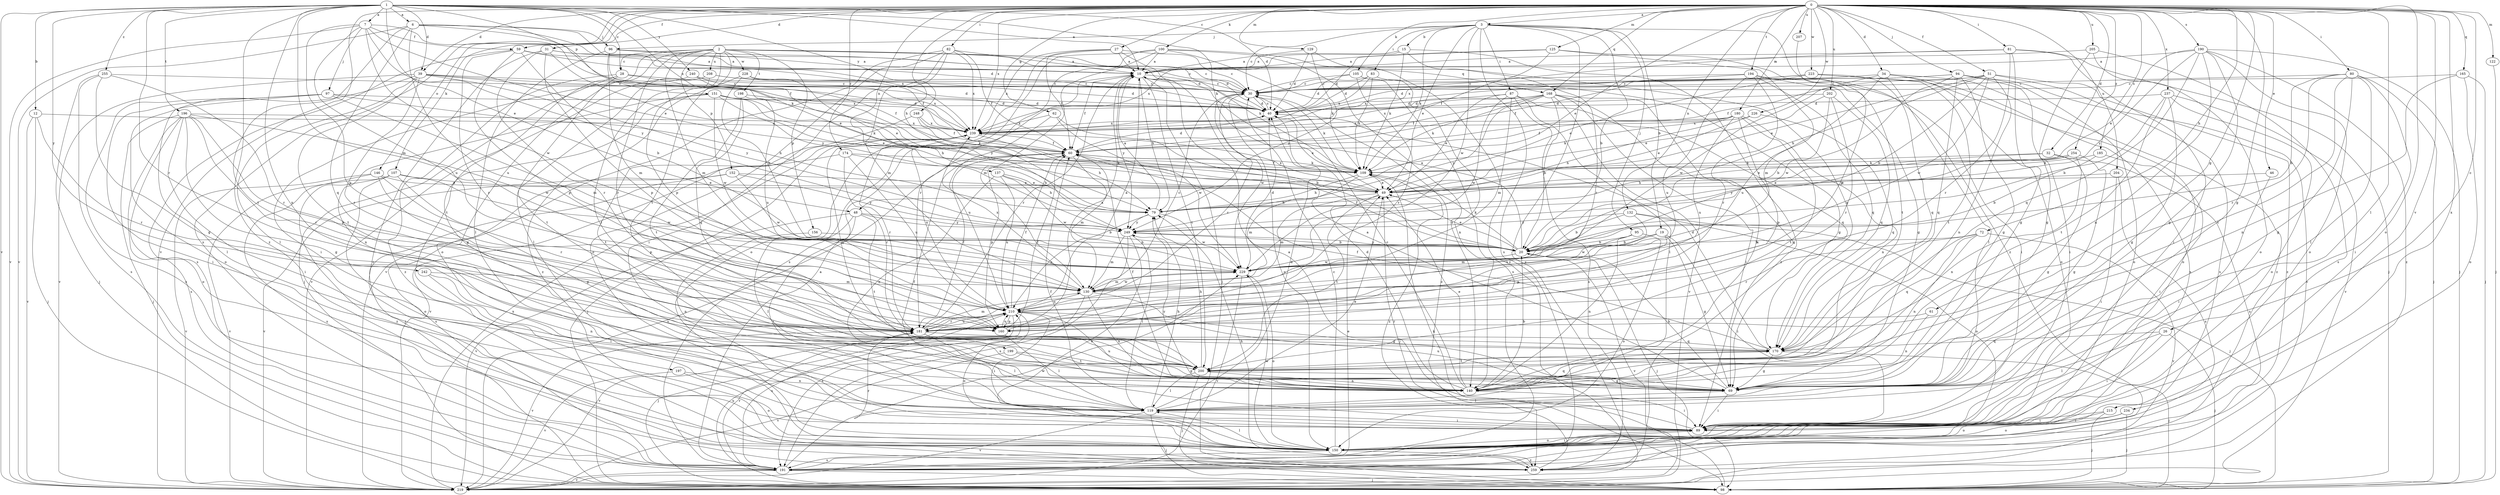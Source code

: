 strict digraph  {
0;
1;
2;
3;
6;
7;
10;
12;
15;
19;
20;
26;
27;
28;
30;
31;
32;
34;
39;
40;
46;
48;
49;
51;
59;
60;
61;
62;
69;
72;
79;
80;
81;
82;
83;
87;
89;
94;
95;
96;
97;
98;
100;
105;
107;
109;
119;
122;
125;
129;
130;
132;
137;
140;
146;
150;
151;
152;
156;
160;
165;
168;
170;
174;
180;
181;
185;
190;
191;
194;
196;
197;
198;
199;
200;
202;
204;
205;
207;
208;
210;
215;
219;
223;
226;
228;
229;
234;
237;
239;
240;
242;
248;
249;
254;
255;
259;
0 -> 3  [label=a];
0 -> 26  [label=c];
0 -> 27  [label=c];
0 -> 31  [label=d];
0 -> 32  [label=d];
0 -> 34  [label=d];
0 -> 39  [label=d];
0 -> 46  [label=e];
0 -> 48  [label=e];
0 -> 51  [label=f];
0 -> 59  [label=f];
0 -> 61  [label=g];
0 -> 62  [label=g];
0 -> 69  [label=g];
0 -> 72  [label=h];
0 -> 79  [label=h];
0 -> 80  [label=i];
0 -> 81  [label=i];
0 -> 82  [label=i];
0 -> 94  [label=j];
0 -> 100  [label=k];
0 -> 105  [label=k];
0 -> 107  [label=k];
0 -> 119  [label=l];
0 -> 122  [label=m];
0 -> 125  [label=m];
0 -> 129  [label=m];
0 -> 132  [label=n];
0 -> 137  [label=n];
0 -> 146  [label=o];
0 -> 150  [label=o];
0 -> 165  [label=q];
0 -> 168  [label=q];
0 -> 174  [label=r];
0 -> 180  [label=r];
0 -> 185  [label=s];
0 -> 190  [label=s];
0 -> 191  [label=s];
0 -> 194  [label=t];
0 -> 202  [label=u];
0 -> 204  [label=u];
0 -> 205  [label=u];
0 -> 207  [label=u];
0 -> 215  [label=v];
0 -> 219  [label=v];
0 -> 223  [label=w];
0 -> 226  [label=w];
0 -> 234  [label=x];
0 -> 237  [label=x];
0 -> 239  [label=x];
0 -> 254  [label=z];
1 -> 6  [label=a];
1 -> 7  [label=a];
1 -> 10  [label=a];
1 -> 12  [label=b];
1 -> 28  [label=c];
1 -> 39  [label=d];
1 -> 40  [label=d];
1 -> 48  [label=e];
1 -> 109  [label=k];
1 -> 130  [label=m];
1 -> 140  [label=n];
1 -> 151  [label=p];
1 -> 181  [label=r];
1 -> 196  [label=t];
1 -> 219  [label=v];
1 -> 239  [label=x];
1 -> 240  [label=y];
1 -> 242  [label=y];
1 -> 248  [label=y];
1 -> 255  [label=z];
1 -> 259  [label=z];
2 -> 28  [label=c];
2 -> 30  [label=c];
2 -> 40  [label=d];
2 -> 130  [label=m];
2 -> 150  [label=o];
2 -> 152  [label=p];
2 -> 156  [label=p];
2 -> 160  [label=p];
2 -> 168  [label=q];
2 -> 181  [label=r];
2 -> 197  [label=t];
2 -> 198  [label=t];
2 -> 199  [label=t];
2 -> 208  [label=u];
2 -> 228  [label=w];
3 -> 15  [label=b];
3 -> 19  [label=b];
3 -> 20  [label=b];
3 -> 30  [label=c];
3 -> 49  [label=e];
3 -> 83  [label=i];
3 -> 87  [label=i];
3 -> 95  [label=j];
3 -> 96  [label=j];
3 -> 109  [label=k];
3 -> 191  [label=s];
3 -> 219  [label=v];
3 -> 229  [label=w];
3 -> 259  [label=z];
6 -> 40  [label=d];
6 -> 96  [label=j];
6 -> 109  [label=k];
6 -> 170  [label=q];
6 -> 200  [label=t];
6 -> 210  [label=u];
6 -> 219  [label=v];
6 -> 239  [label=x];
7 -> 49  [label=e];
7 -> 59  [label=f];
7 -> 60  [label=f];
7 -> 97  [label=j];
7 -> 160  [label=p];
7 -> 210  [label=u];
7 -> 219  [label=v];
7 -> 229  [label=w];
7 -> 249  [label=y];
10 -> 30  [label=c];
10 -> 60  [label=f];
10 -> 79  [label=h];
10 -> 98  [label=j];
10 -> 181  [label=r];
10 -> 200  [label=t];
10 -> 249  [label=y];
12 -> 98  [label=j];
12 -> 181  [label=r];
12 -> 219  [label=v];
12 -> 239  [label=x];
15 -> 10  [label=a];
15 -> 109  [label=k];
15 -> 181  [label=r];
15 -> 239  [label=x];
15 -> 259  [label=z];
19 -> 20  [label=b];
19 -> 69  [label=g];
19 -> 89  [label=i];
19 -> 160  [label=p];
19 -> 229  [label=w];
20 -> 10  [label=a];
20 -> 49  [label=e];
20 -> 60  [label=f];
20 -> 98  [label=j];
20 -> 109  [label=k];
20 -> 219  [label=v];
20 -> 229  [label=w];
20 -> 249  [label=y];
26 -> 89  [label=i];
26 -> 98  [label=j];
26 -> 119  [label=l];
26 -> 170  [label=q];
27 -> 10  [label=a];
27 -> 30  [label=c];
27 -> 60  [label=f];
27 -> 109  [label=k];
27 -> 150  [label=o];
27 -> 239  [label=x];
28 -> 30  [label=c];
28 -> 49  [label=e];
28 -> 98  [label=j];
28 -> 200  [label=t];
28 -> 259  [label=z];
30 -> 40  [label=d];
30 -> 109  [label=k];
30 -> 150  [label=o];
30 -> 229  [label=w];
31 -> 10  [label=a];
31 -> 30  [label=c];
31 -> 160  [label=p];
31 -> 181  [label=r];
31 -> 249  [label=y];
31 -> 259  [label=z];
32 -> 49  [label=e];
32 -> 69  [label=g];
32 -> 109  [label=k];
32 -> 191  [label=s];
34 -> 30  [label=c];
34 -> 119  [label=l];
34 -> 150  [label=o];
34 -> 191  [label=s];
34 -> 210  [label=u];
34 -> 229  [label=w];
34 -> 259  [label=z];
39 -> 30  [label=c];
39 -> 40  [label=d];
39 -> 119  [label=l];
39 -> 150  [label=o];
39 -> 181  [label=r];
39 -> 200  [label=t];
39 -> 219  [label=v];
39 -> 239  [label=x];
39 -> 249  [label=y];
40 -> 30  [label=c];
40 -> 49  [label=e];
40 -> 239  [label=x];
46 -> 49  [label=e];
46 -> 89  [label=i];
48 -> 20  [label=b];
48 -> 89  [label=i];
48 -> 119  [label=l];
48 -> 200  [label=t];
48 -> 219  [label=v];
48 -> 249  [label=y];
49 -> 79  [label=h];
49 -> 98  [label=j];
49 -> 130  [label=m];
49 -> 200  [label=t];
49 -> 239  [label=x];
51 -> 20  [label=b];
51 -> 30  [label=c];
51 -> 49  [label=e];
51 -> 60  [label=f];
51 -> 79  [label=h];
51 -> 140  [label=n];
51 -> 191  [label=s];
51 -> 229  [label=w];
51 -> 259  [label=z];
59 -> 10  [label=a];
59 -> 20  [label=b];
59 -> 60  [label=f];
59 -> 160  [label=p];
59 -> 181  [label=r];
59 -> 191  [label=s];
60 -> 40  [label=d];
60 -> 109  [label=k];
60 -> 130  [label=m];
60 -> 160  [label=p];
60 -> 219  [label=v];
61 -> 140  [label=n];
61 -> 181  [label=r];
62 -> 20  [label=b];
62 -> 210  [label=u];
62 -> 229  [label=w];
62 -> 239  [label=x];
69 -> 10  [label=a];
69 -> 20  [label=b];
69 -> 89  [label=i];
69 -> 119  [label=l];
69 -> 210  [label=u];
72 -> 20  [label=b];
72 -> 140  [label=n];
72 -> 170  [label=q];
72 -> 181  [label=r];
72 -> 219  [label=v];
79 -> 10  [label=a];
79 -> 210  [label=u];
79 -> 229  [label=w];
79 -> 249  [label=y];
80 -> 20  [label=b];
80 -> 30  [label=c];
80 -> 69  [label=g];
80 -> 89  [label=i];
80 -> 98  [label=j];
80 -> 119  [label=l];
80 -> 181  [label=r];
80 -> 200  [label=t];
81 -> 10  [label=a];
81 -> 69  [label=g];
81 -> 89  [label=i];
81 -> 98  [label=j];
81 -> 181  [label=r];
81 -> 239  [label=x];
82 -> 10  [label=a];
82 -> 60  [label=f];
82 -> 89  [label=i];
82 -> 130  [label=m];
82 -> 150  [label=o];
82 -> 219  [label=v];
82 -> 239  [label=x];
83 -> 30  [label=c];
83 -> 40  [label=d];
83 -> 69  [label=g];
83 -> 109  [label=k];
83 -> 239  [label=x];
87 -> 40  [label=d];
87 -> 49  [label=e];
87 -> 119  [label=l];
87 -> 130  [label=m];
87 -> 170  [label=q];
87 -> 191  [label=s];
87 -> 229  [label=w];
89 -> 10  [label=a];
89 -> 60  [label=f];
89 -> 150  [label=o];
94 -> 30  [label=c];
94 -> 60  [label=f];
94 -> 69  [label=g];
94 -> 89  [label=i];
94 -> 150  [label=o];
94 -> 170  [label=q];
94 -> 219  [label=v];
94 -> 229  [label=w];
95 -> 20  [label=b];
95 -> 130  [label=m];
95 -> 140  [label=n];
95 -> 150  [label=o];
96 -> 10  [label=a];
96 -> 40  [label=d];
96 -> 49  [label=e];
96 -> 119  [label=l];
96 -> 130  [label=m];
97 -> 40  [label=d];
97 -> 79  [label=h];
97 -> 89  [label=i];
97 -> 119  [label=l];
97 -> 130  [label=m];
97 -> 259  [label=z];
98 -> 109  [label=k];
98 -> 210  [label=u];
100 -> 10  [label=a];
100 -> 109  [label=k];
100 -> 130  [label=m];
100 -> 140  [label=n];
100 -> 181  [label=r];
100 -> 191  [label=s];
100 -> 259  [label=z];
105 -> 30  [label=c];
105 -> 40  [label=d];
105 -> 140  [label=n];
105 -> 181  [label=r];
105 -> 191  [label=s];
107 -> 49  [label=e];
107 -> 69  [label=g];
107 -> 150  [label=o];
107 -> 219  [label=v];
107 -> 229  [label=w];
107 -> 259  [label=z];
109 -> 49  [label=e];
109 -> 60  [label=f];
109 -> 79  [label=h];
109 -> 130  [label=m];
109 -> 259  [label=z];
119 -> 40  [label=d];
119 -> 49  [label=e];
119 -> 60  [label=f];
119 -> 79  [label=h];
119 -> 89  [label=i];
119 -> 98  [label=j];
119 -> 219  [label=v];
122 -> 98  [label=j];
125 -> 10  [label=a];
125 -> 40  [label=d];
125 -> 60  [label=f];
125 -> 130  [label=m];
125 -> 200  [label=t];
129 -> 10  [label=a];
129 -> 40  [label=d];
129 -> 170  [label=q];
129 -> 249  [label=y];
130 -> 30  [label=c];
130 -> 69  [label=g];
130 -> 140  [label=n];
130 -> 191  [label=s];
130 -> 210  [label=u];
130 -> 229  [label=w];
130 -> 239  [label=x];
132 -> 20  [label=b];
132 -> 98  [label=j];
132 -> 150  [label=o];
132 -> 210  [label=u];
132 -> 249  [label=y];
137 -> 49  [label=e];
137 -> 79  [label=h];
137 -> 140  [label=n];
137 -> 210  [label=u];
137 -> 229  [label=w];
140 -> 20  [label=b];
140 -> 30  [label=c];
140 -> 40  [label=d];
140 -> 49  [label=e];
140 -> 60  [label=f];
140 -> 89  [label=i];
140 -> 170  [label=q];
140 -> 210  [label=u];
140 -> 249  [label=y];
146 -> 49  [label=e];
146 -> 160  [label=p];
146 -> 181  [label=r];
146 -> 191  [label=s];
146 -> 219  [label=v];
150 -> 30  [label=c];
150 -> 89  [label=i];
150 -> 119  [label=l];
150 -> 181  [label=r];
150 -> 191  [label=s];
150 -> 229  [label=w];
150 -> 259  [label=z];
151 -> 40  [label=d];
151 -> 49  [label=e];
151 -> 69  [label=g];
151 -> 79  [label=h];
151 -> 109  [label=k];
151 -> 140  [label=n];
151 -> 229  [label=w];
152 -> 49  [label=e];
152 -> 191  [label=s];
152 -> 219  [label=v];
152 -> 229  [label=w];
152 -> 249  [label=y];
156 -> 20  [label=b];
156 -> 140  [label=n];
160 -> 10  [label=a];
160 -> 60  [label=f];
160 -> 119  [label=l];
160 -> 210  [label=u];
165 -> 30  [label=c];
165 -> 98  [label=j];
165 -> 140  [label=n];
165 -> 150  [label=o];
168 -> 20  [label=b];
168 -> 40  [label=d];
168 -> 60  [label=f];
168 -> 69  [label=g];
168 -> 89  [label=i];
168 -> 109  [label=k];
168 -> 140  [label=n];
168 -> 219  [label=v];
168 -> 239  [label=x];
168 -> 249  [label=y];
170 -> 40  [label=d];
170 -> 60  [label=f];
170 -> 69  [label=g];
170 -> 98  [label=j];
170 -> 200  [label=t];
174 -> 79  [label=h];
174 -> 98  [label=j];
174 -> 109  [label=k];
174 -> 181  [label=r];
174 -> 210  [label=u];
180 -> 60  [label=f];
180 -> 79  [label=h];
180 -> 109  [label=k];
180 -> 140  [label=n];
180 -> 160  [label=p];
180 -> 200  [label=t];
180 -> 210  [label=u];
180 -> 239  [label=x];
181 -> 30  [label=c];
181 -> 60  [label=f];
181 -> 119  [label=l];
181 -> 130  [label=m];
181 -> 170  [label=q];
181 -> 210  [label=u];
181 -> 219  [label=v];
185 -> 20  [label=b];
185 -> 89  [label=i];
185 -> 109  [label=k];
190 -> 10  [label=a];
190 -> 49  [label=e];
190 -> 69  [label=g];
190 -> 98  [label=j];
190 -> 140  [label=n];
190 -> 150  [label=o];
190 -> 170  [label=q];
190 -> 249  [label=y];
190 -> 259  [label=z];
191 -> 10  [label=a];
191 -> 49  [label=e];
191 -> 98  [label=j];
191 -> 181  [label=r];
191 -> 210  [label=u];
191 -> 219  [label=v];
191 -> 229  [label=w];
194 -> 30  [label=c];
194 -> 69  [label=g];
194 -> 89  [label=i];
194 -> 170  [label=q];
194 -> 181  [label=r];
194 -> 210  [label=u];
194 -> 239  [label=x];
196 -> 69  [label=g];
196 -> 89  [label=i];
196 -> 98  [label=j];
196 -> 150  [label=o];
196 -> 160  [label=p];
196 -> 181  [label=r];
196 -> 191  [label=s];
196 -> 229  [label=w];
196 -> 239  [label=x];
197 -> 140  [label=n];
197 -> 150  [label=o];
197 -> 219  [label=v];
198 -> 40  [label=d];
198 -> 170  [label=q];
198 -> 200  [label=t];
198 -> 210  [label=u];
199 -> 69  [label=g];
199 -> 200  [label=t];
199 -> 219  [label=v];
200 -> 69  [label=g];
200 -> 79  [label=h];
200 -> 98  [label=j];
200 -> 119  [label=l];
200 -> 140  [label=n];
202 -> 20  [label=b];
202 -> 40  [label=d];
202 -> 49  [label=e];
202 -> 170  [label=q];
202 -> 181  [label=r];
204 -> 49  [label=e];
204 -> 89  [label=i];
204 -> 191  [label=s];
205 -> 10  [label=a];
205 -> 69  [label=g];
205 -> 150  [label=o];
205 -> 191  [label=s];
207 -> 160  [label=p];
208 -> 30  [label=c];
208 -> 40  [label=d];
208 -> 119  [label=l];
208 -> 200  [label=t];
208 -> 219  [label=v];
210 -> 10  [label=a];
210 -> 60  [label=f];
210 -> 89  [label=i];
210 -> 98  [label=j];
210 -> 150  [label=o];
210 -> 160  [label=p];
210 -> 181  [label=r];
210 -> 219  [label=v];
215 -> 89  [label=i];
215 -> 98  [label=j];
215 -> 150  [label=o];
219 -> 239  [label=x];
223 -> 30  [label=c];
223 -> 40  [label=d];
223 -> 49  [label=e];
223 -> 150  [label=o];
223 -> 170  [label=q];
223 -> 200  [label=t];
226 -> 49  [label=e];
226 -> 170  [label=q];
226 -> 239  [label=x];
228 -> 20  [label=b];
228 -> 30  [label=c];
228 -> 249  [label=y];
228 -> 259  [label=z];
229 -> 40  [label=d];
229 -> 130  [label=m];
229 -> 150  [label=o];
229 -> 219  [label=v];
234 -> 89  [label=i];
234 -> 98  [label=j];
234 -> 150  [label=o];
237 -> 20  [label=b];
237 -> 40  [label=d];
237 -> 69  [label=g];
237 -> 150  [label=o];
237 -> 200  [label=t];
237 -> 219  [label=v];
239 -> 60  [label=f];
239 -> 79  [label=h];
239 -> 98  [label=j];
239 -> 170  [label=q];
239 -> 181  [label=r];
239 -> 210  [label=u];
239 -> 219  [label=v];
240 -> 30  [label=c];
240 -> 60  [label=f];
240 -> 89  [label=i];
240 -> 239  [label=x];
242 -> 119  [label=l];
242 -> 130  [label=m];
242 -> 140  [label=n];
248 -> 60  [label=f];
248 -> 109  [label=k];
248 -> 200  [label=t];
248 -> 239  [label=x];
249 -> 20  [label=b];
249 -> 119  [label=l];
249 -> 130  [label=m];
249 -> 150  [label=o];
249 -> 191  [label=s];
254 -> 69  [label=g];
254 -> 79  [label=h];
254 -> 109  [label=k];
254 -> 140  [label=n];
254 -> 249  [label=y];
255 -> 30  [label=c];
255 -> 69  [label=g];
255 -> 98  [label=j];
255 -> 181  [label=r];
255 -> 191  [label=s];
259 -> 30  [label=c];
259 -> 79  [label=h];
}

